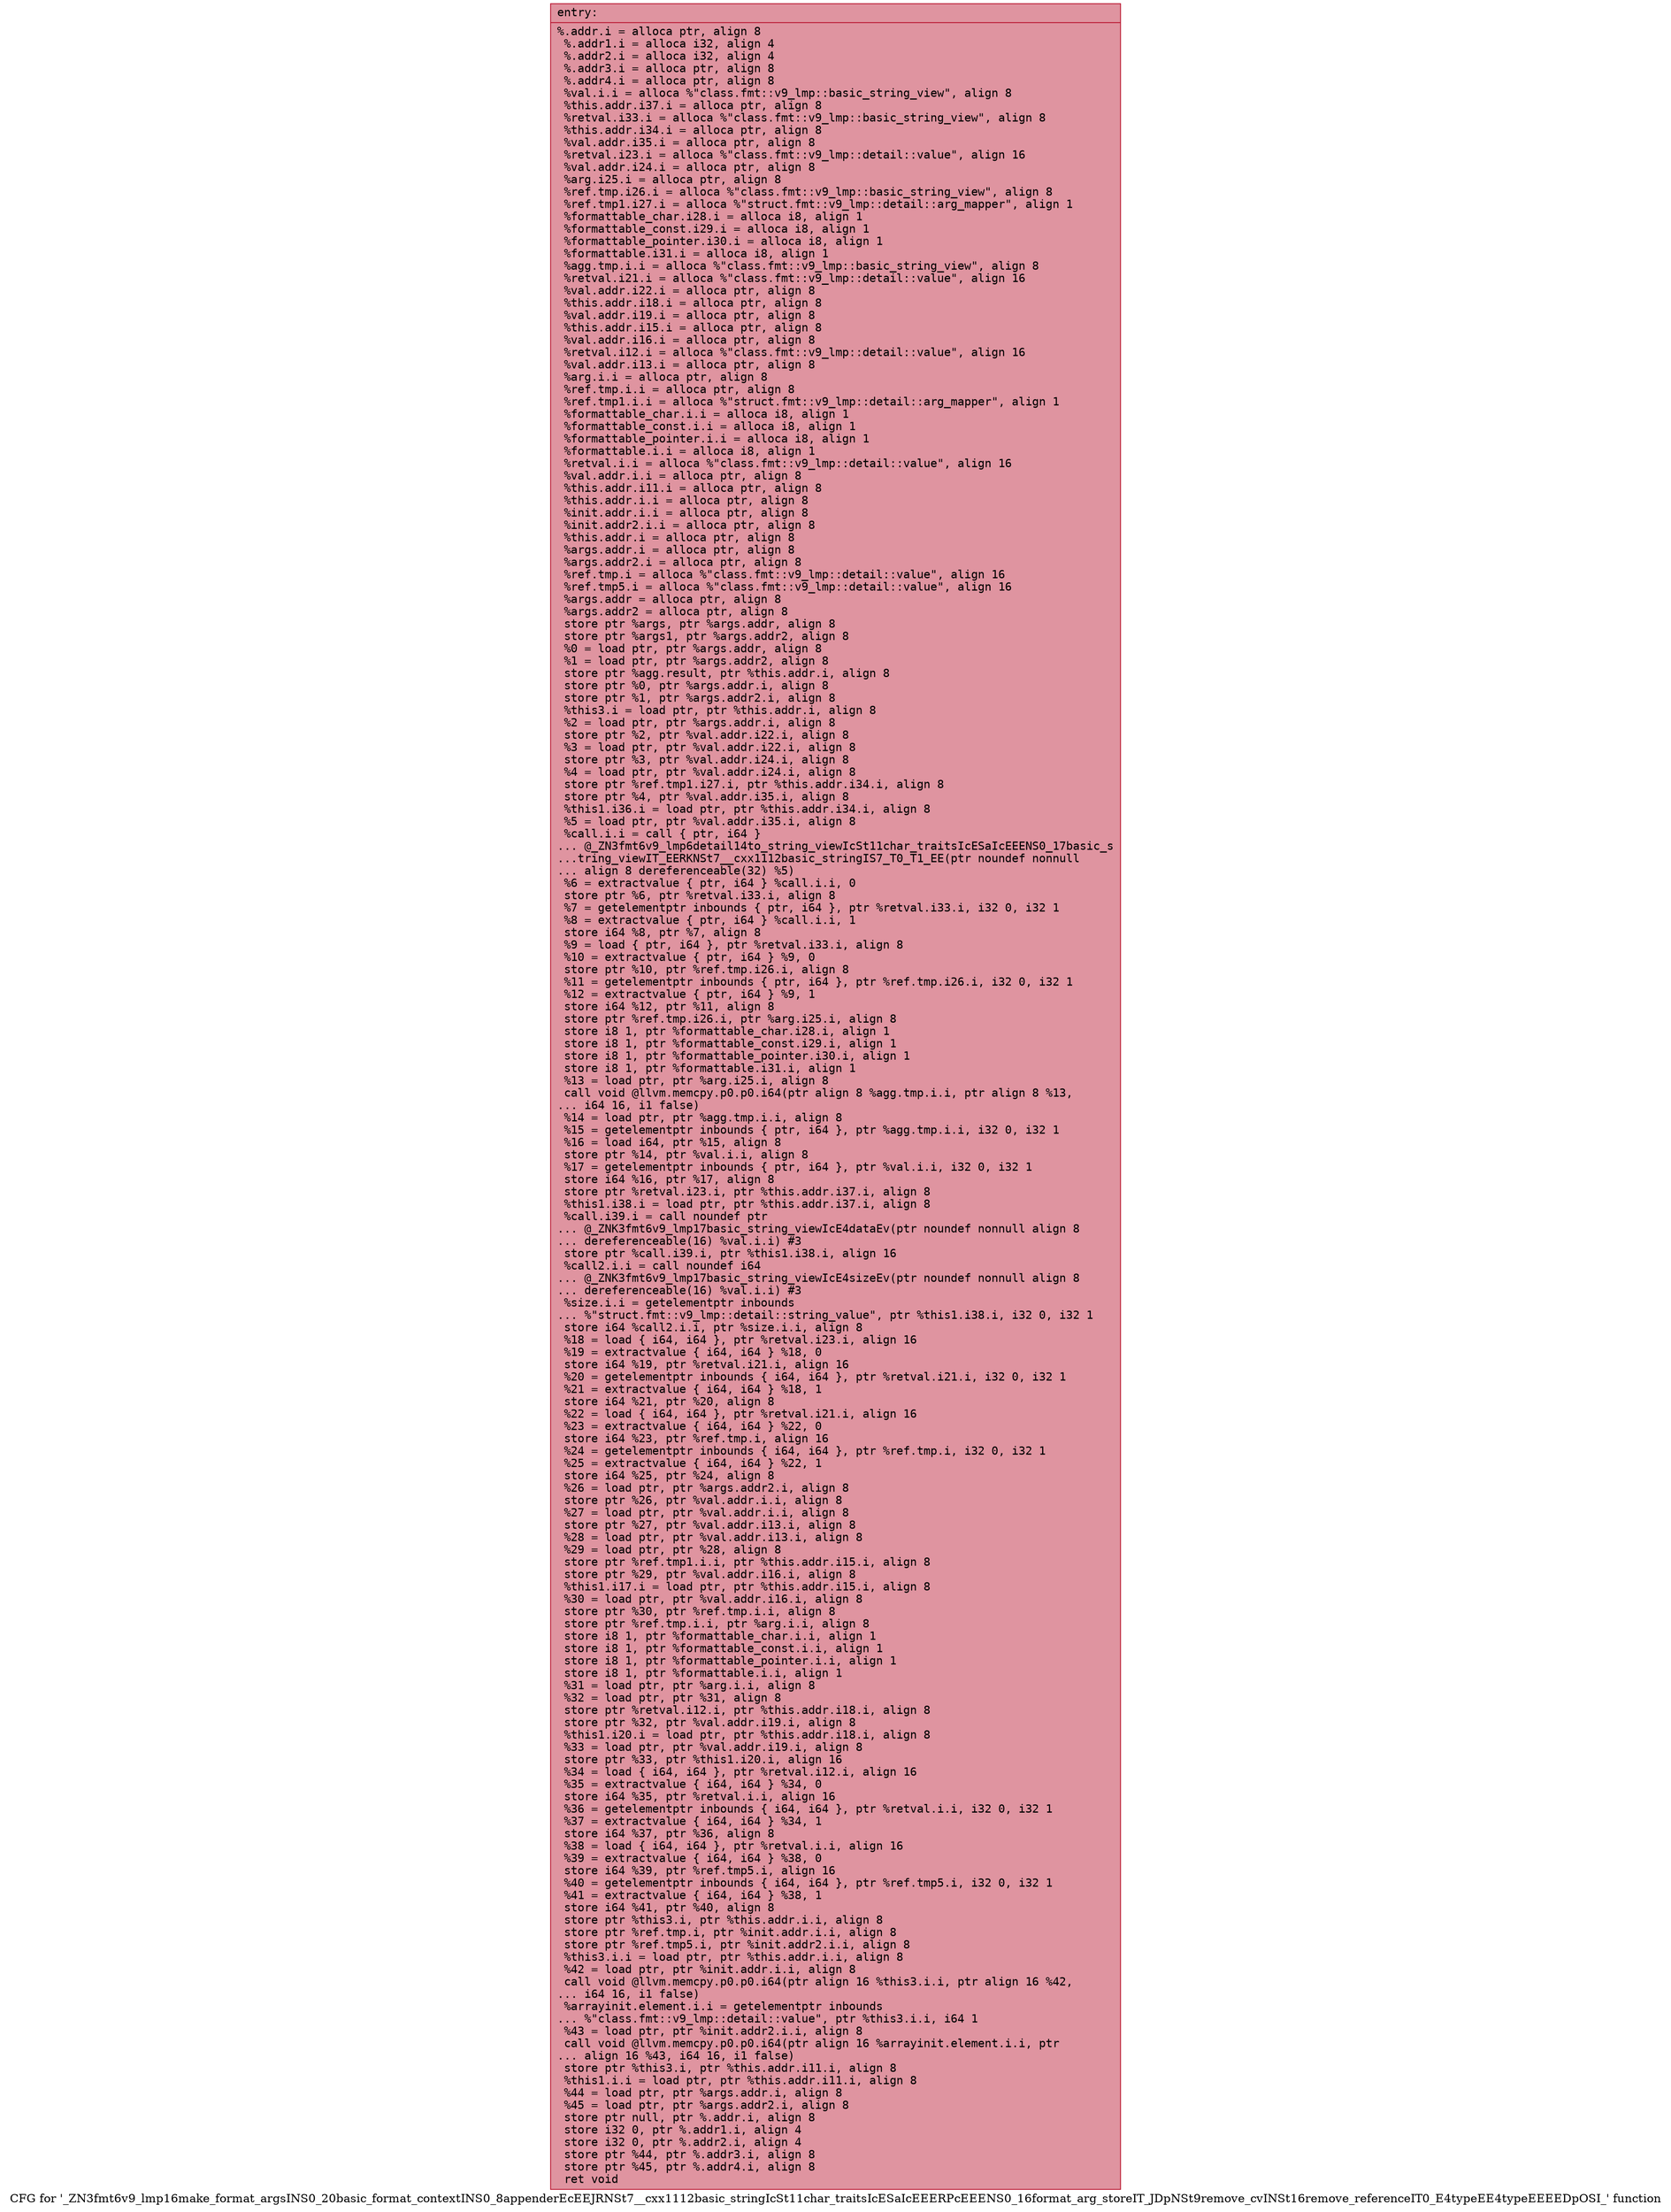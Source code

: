 digraph "CFG for '_ZN3fmt6v9_lmp16make_format_argsINS0_20basic_format_contextINS0_8appenderEcEEJRNSt7__cxx1112basic_stringIcSt11char_traitsIcESaIcEEERPcEEENS0_16format_arg_storeIT_JDpNSt9remove_cvINSt16remove_referenceIT0_E4typeEE4typeEEEEDpOSI_' function" {
	label="CFG for '_ZN3fmt6v9_lmp16make_format_argsINS0_20basic_format_contextINS0_8appenderEcEEJRNSt7__cxx1112basic_stringIcSt11char_traitsIcESaIcEEERPcEEENS0_16format_arg_storeIT_JDpNSt9remove_cvINSt16remove_referenceIT0_E4typeEE4typeEEEEDpOSI_' function";

	Node0x556bfed6c3d0 [shape=record,color="#b70d28ff", style=filled, fillcolor="#b70d2870" fontname="Courier",label="{entry:\l|  %.addr.i = alloca ptr, align 8\l  %.addr1.i = alloca i32, align 4\l  %.addr2.i = alloca i32, align 4\l  %.addr3.i = alloca ptr, align 8\l  %.addr4.i = alloca ptr, align 8\l  %val.i.i = alloca %\"class.fmt::v9_lmp::basic_string_view\", align 8\l  %this.addr.i37.i = alloca ptr, align 8\l  %retval.i33.i = alloca %\"class.fmt::v9_lmp::basic_string_view\", align 8\l  %this.addr.i34.i = alloca ptr, align 8\l  %val.addr.i35.i = alloca ptr, align 8\l  %retval.i23.i = alloca %\"class.fmt::v9_lmp::detail::value\", align 16\l  %val.addr.i24.i = alloca ptr, align 8\l  %arg.i25.i = alloca ptr, align 8\l  %ref.tmp.i26.i = alloca %\"class.fmt::v9_lmp::basic_string_view\", align 8\l  %ref.tmp1.i27.i = alloca %\"struct.fmt::v9_lmp::detail::arg_mapper\", align 1\l  %formattable_char.i28.i = alloca i8, align 1\l  %formattable_const.i29.i = alloca i8, align 1\l  %formattable_pointer.i30.i = alloca i8, align 1\l  %formattable.i31.i = alloca i8, align 1\l  %agg.tmp.i.i = alloca %\"class.fmt::v9_lmp::basic_string_view\", align 8\l  %retval.i21.i = alloca %\"class.fmt::v9_lmp::detail::value\", align 16\l  %val.addr.i22.i = alloca ptr, align 8\l  %this.addr.i18.i = alloca ptr, align 8\l  %val.addr.i19.i = alloca ptr, align 8\l  %this.addr.i15.i = alloca ptr, align 8\l  %val.addr.i16.i = alloca ptr, align 8\l  %retval.i12.i = alloca %\"class.fmt::v9_lmp::detail::value\", align 16\l  %val.addr.i13.i = alloca ptr, align 8\l  %arg.i.i = alloca ptr, align 8\l  %ref.tmp.i.i = alloca ptr, align 8\l  %ref.tmp1.i.i = alloca %\"struct.fmt::v9_lmp::detail::arg_mapper\", align 1\l  %formattable_char.i.i = alloca i8, align 1\l  %formattable_const.i.i = alloca i8, align 1\l  %formattable_pointer.i.i = alloca i8, align 1\l  %formattable.i.i = alloca i8, align 1\l  %retval.i.i = alloca %\"class.fmt::v9_lmp::detail::value\", align 16\l  %val.addr.i.i = alloca ptr, align 8\l  %this.addr.i11.i = alloca ptr, align 8\l  %this.addr.i.i = alloca ptr, align 8\l  %init.addr.i.i = alloca ptr, align 8\l  %init.addr2.i.i = alloca ptr, align 8\l  %this.addr.i = alloca ptr, align 8\l  %args.addr.i = alloca ptr, align 8\l  %args.addr2.i = alloca ptr, align 8\l  %ref.tmp.i = alloca %\"class.fmt::v9_lmp::detail::value\", align 16\l  %ref.tmp5.i = alloca %\"class.fmt::v9_lmp::detail::value\", align 16\l  %args.addr = alloca ptr, align 8\l  %args.addr2 = alloca ptr, align 8\l  store ptr %args, ptr %args.addr, align 8\l  store ptr %args1, ptr %args.addr2, align 8\l  %0 = load ptr, ptr %args.addr, align 8\l  %1 = load ptr, ptr %args.addr2, align 8\l  store ptr %agg.result, ptr %this.addr.i, align 8\l  store ptr %0, ptr %args.addr.i, align 8\l  store ptr %1, ptr %args.addr2.i, align 8\l  %this3.i = load ptr, ptr %this.addr.i, align 8\l  %2 = load ptr, ptr %args.addr.i, align 8\l  store ptr %2, ptr %val.addr.i22.i, align 8\l  %3 = load ptr, ptr %val.addr.i22.i, align 8\l  store ptr %3, ptr %val.addr.i24.i, align 8\l  %4 = load ptr, ptr %val.addr.i24.i, align 8\l  store ptr %ref.tmp1.i27.i, ptr %this.addr.i34.i, align 8\l  store ptr %4, ptr %val.addr.i35.i, align 8\l  %this1.i36.i = load ptr, ptr %this.addr.i34.i, align 8\l  %5 = load ptr, ptr %val.addr.i35.i, align 8\l  %call.i.i = call \{ ptr, i64 \}\l... @_ZN3fmt6v9_lmp6detail14to_string_viewIcSt11char_traitsIcESaIcEEENS0_17basic_s\l...tring_viewIT_EERKNSt7__cxx1112basic_stringIS7_T0_T1_EE(ptr noundef nonnull\l... align 8 dereferenceable(32) %5)\l  %6 = extractvalue \{ ptr, i64 \} %call.i.i, 0\l  store ptr %6, ptr %retval.i33.i, align 8\l  %7 = getelementptr inbounds \{ ptr, i64 \}, ptr %retval.i33.i, i32 0, i32 1\l  %8 = extractvalue \{ ptr, i64 \} %call.i.i, 1\l  store i64 %8, ptr %7, align 8\l  %9 = load \{ ptr, i64 \}, ptr %retval.i33.i, align 8\l  %10 = extractvalue \{ ptr, i64 \} %9, 0\l  store ptr %10, ptr %ref.tmp.i26.i, align 8\l  %11 = getelementptr inbounds \{ ptr, i64 \}, ptr %ref.tmp.i26.i, i32 0, i32 1\l  %12 = extractvalue \{ ptr, i64 \} %9, 1\l  store i64 %12, ptr %11, align 8\l  store ptr %ref.tmp.i26.i, ptr %arg.i25.i, align 8\l  store i8 1, ptr %formattable_char.i28.i, align 1\l  store i8 1, ptr %formattable_const.i29.i, align 1\l  store i8 1, ptr %formattable_pointer.i30.i, align 1\l  store i8 1, ptr %formattable.i31.i, align 1\l  %13 = load ptr, ptr %arg.i25.i, align 8\l  call void @llvm.memcpy.p0.p0.i64(ptr align 8 %agg.tmp.i.i, ptr align 8 %13,\l... i64 16, i1 false)\l  %14 = load ptr, ptr %agg.tmp.i.i, align 8\l  %15 = getelementptr inbounds \{ ptr, i64 \}, ptr %agg.tmp.i.i, i32 0, i32 1\l  %16 = load i64, ptr %15, align 8\l  store ptr %14, ptr %val.i.i, align 8\l  %17 = getelementptr inbounds \{ ptr, i64 \}, ptr %val.i.i, i32 0, i32 1\l  store i64 %16, ptr %17, align 8\l  store ptr %retval.i23.i, ptr %this.addr.i37.i, align 8\l  %this1.i38.i = load ptr, ptr %this.addr.i37.i, align 8\l  %call.i39.i = call noundef ptr\l... @_ZNK3fmt6v9_lmp17basic_string_viewIcE4dataEv(ptr noundef nonnull align 8\l... dereferenceable(16) %val.i.i) #3\l  store ptr %call.i39.i, ptr %this1.i38.i, align 16\l  %call2.i.i = call noundef i64\l... @_ZNK3fmt6v9_lmp17basic_string_viewIcE4sizeEv(ptr noundef nonnull align 8\l... dereferenceable(16) %val.i.i) #3\l  %size.i.i = getelementptr inbounds\l... %\"struct.fmt::v9_lmp::detail::string_value\", ptr %this1.i38.i, i32 0, i32 1\l  store i64 %call2.i.i, ptr %size.i.i, align 8\l  %18 = load \{ i64, i64 \}, ptr %retval.i23.i, align 16\l  %19 = extractvalue \{ i64, i64 \} %18, 0\l  store i64 %19, ptr %retval.i21.i, align 16\l  %20 = getelementptr inbounds \{ i64, i64 \}, ptr %retval.i21.i, i32 0, i32 1\l  %21 = extractvalue \{ i64, i64 \} %18, 1\l  store i64 %21, ptr %20, align 8\l  %22 = load \{ i64, i64 \}, ptr %retval.i21.i, align 16\l  %23 = extractvalue \{ i64, i64 \} %22, 0\l  store i64 %23, ptr %ref.tmp.i, align 16\l  %24 = getelementptr inbounds \{ i64, i64 \}, ptr %ref.tmp.i, i32 0, i32 1\l  %25 = extractvalue \{ i64, i64 \} %22, 1\l  store i64 %25, ptr %24, align 8\l  %26 = load ptr, ptr %args.addr2.i, align 8\l  store ptr %26, ptr %val.addr.i.i, align 8\l  %27 = load ptr, ptr %val.addr.i.i, align 8\l  store ptr %27, ptr %val.addr.i13.i, align 8\l  %28 = load ptr, ptr %val.addr.i13.i, align 8\l  %29 = load ptr, ptr %28, align 8\l  store ptr %ref.tmp1.i.i, ptr %this.addr.i15.i, align 8\l  store ptr %29, ptr %val.addr.i16.i, align 8\l  %this1.i17.i = load ptr, ptr %this.addr.i15.i, align 8\l  %30 = load ptr, ptr %val.addr.i16.i, align 8\l  store ptr %30, ptr %ref.tmp.i.i, align 8\l  store ptr %ref.tmp.i.i, ptr %arg.i.i, align 8\l  store i8 1, ptr %formattable_char.i.i, align 1\l  store i8 1, ptr %formattable_const.i.i, align 1\l  store i8 1, ptr %formattable_pointer.i.i, align 1\l  store i8 1, ptr %formattable.i.i, align 1\l  %31 = load ptr, ptr %arg.i.i, align 8\l  %32 = load ptr, ptr %31, align 8\l  store ptr %retval.i12.i, ptr %this.addr.i18.i, align 8\l  store ptr %32, ptr %val.addr.i19.i, align 8\l  %this1.i20.i = load ptr, ptr %this.addr.i18.i, align 8\l  %33 = load ptr, ptr %val.addr.i19.i, align 8\l  store ptr %33, ptr %this1.i20.i, align 16\l  %34 = load \{ i64, i64 \}, ptr %retval.i12.i, align 16\l  %35 = extractvalue \{ i64, i64 \} %34, 0\l  store i64 %35, ptr %retval.i.i, align 16\l  %36 = getelementptr inbounds \{ i64, i64 \}, ptr %retval.i.i, i32 0, i32 1\l  %37 = extractvalue \{ i64, i64 \} %34, 1\l  store i64 %37, ptr %36, align 8\l  %38 = load \{ i64, i64 \}, ptr %retval.i.i, align 16\l  %39 = extractvalue \{ i64, i64 \} %38, 0\l  store i64 %39, ptr %ref.tmp5.i, align 16\l  %40 = getelementptr inbounds \{ i64, i64 \}, ptr %ref.tmp5.i, i32 0, i32 1\l  %41 = extractvalue \{ i64, i64 \} %38, 1\l  store i64 %41, ptr %40, align 8\l  store ptr %this3.i, ptr %this.addr.i.i, align 8\l  store ptr %ref.tmp.i, ptr %init.addr.i.i, align 8\l  store ptr %ref.tmp5.i, ptr %init.addr2.i.i, align 8\l  %this3.i.i = load ptr, ptr %this.addr.i.i, align 8\l  %42 = load ptr, ptr %init.addr.i.i, align 8\l  call void @llvm.memcpy.p0.p0.i64(ptr align 16 %this3.i.i, ptr align 16 %42,\l... i64 16, i1 false)\l  %arrayinit.element.i.i = getelementptr inbounds\l... %\"class.fmt::v9_lmp::detail::value\", ptr %this3.i.i, i64 1\l  %43 = load ptr, ptr %init.addr2.i.i, align 8\l  call void @llvm.memcpy.p0.p0.i64(ptr align 16 %arrayinit.element.i.i, ptr\l... align 16 %43, i64 16, i1 false)\l  store ptr %this3.i, ptr %this.addr.i11.i, align 8\l  %this1.i.i = load ptr, ptr %this.addr.i11.i, align 8\l  %44 = load ptr, ptr %args.addr.i, align 8\l  %45 = load ptr, ptr %args.addr2.i, align 8\l  store ptr null, ptr %.addr.i, align 8\l  store i32 0, ptr %.addr1.i, align 4\l  store i32 0, ptr %.addr2.i, align 4\l  store ptr %44, ptr %.addr3.i, align 8\l  store ptr %45, ptr %.addr4.i, align 8\l  ret void\l}"];
}
